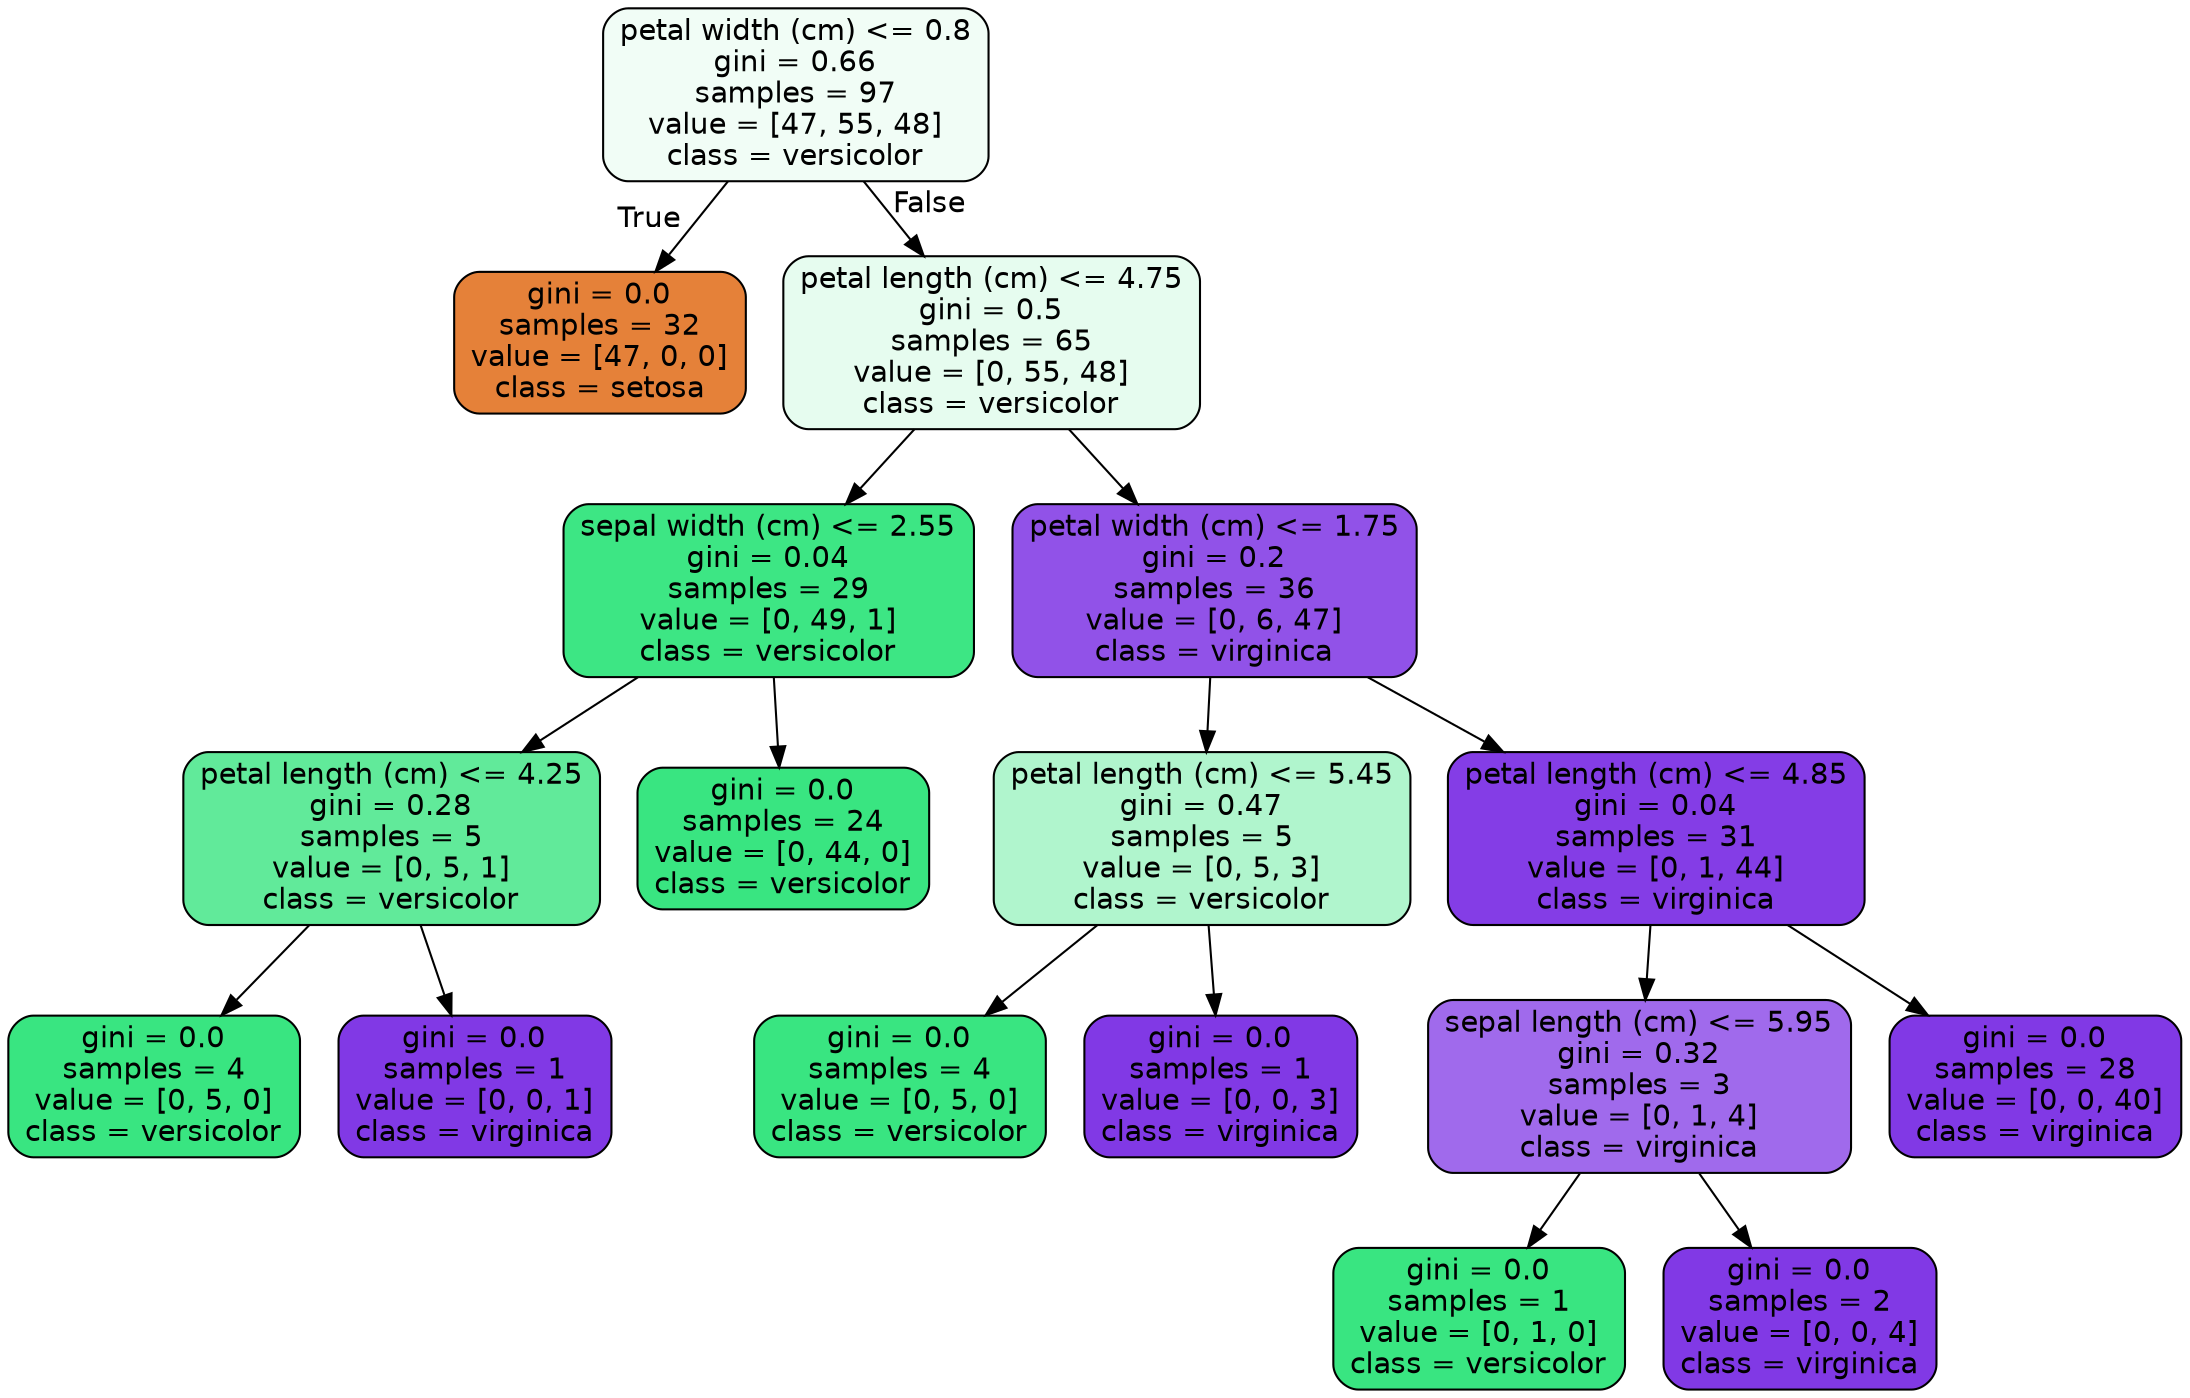digraph Tree {
node [shape=box, style="filled, rounded", color="black", fontname=helvetica] ;
edge [fontname=helvetica] ;
0 [label="petal width (cm) <= 0.8\ngini = 0.66\nsamples = 97\nvalue = [47, 55, 48]\nclass = versicolor", fillcolor="#f1fdf6"] ;
1 [label="gini = 0.0\nsamples = 32\nvalue = [47, 0, 0]\nclass = setosa", fillcolor="#e58139"] ;
0 -> 1 [labeldistance=2.5, labelangle=45, headlabel="True"] ;
2 [label="petal length (cm) <= 4.75\ngini = 0.5\nsamples = 65\nvalue = [0, 55, 48]\nclass = versicolor", fillcolor="#e6fcef"] ;
0 -> 2 [labeldistance=2.5, labelangle=-45, headlabel="False"] ;
3 [label="sepal width (cm) <= 2.55\ngini = 0.04\nsamples = 29\nvalue = [0, 49, 1]\nclass = versicolor", fillcolor="#3de684"] ;
2 -> 3 ;
4 [label="petal length (cm) <= 4.25\ngini = 0.28\nsamples = 5\nvalue = [0, 5, 1]\nclass = versicolor", fillcolor="#61ea9a"] ;
3 -> 4 ;
5 [label="gini = 0.0\nsamples = 4\nvalue = [0, 5, 0]\nclass = versicolor", fillcolor="#39e581"] ;
4 -> 5 ;
6 [label="gini = 0.0\nsamples = 1\nvalue = [0, 0, 1]\nclass = virginica", fillcolor="#8139e5"] ;
4 -> 6 ;
7 [label="gini = 0.0\nsamples = 24\nvalue = [0, 44, 0]\nclass = versicolor", fillcolor="#39e581"] ;
3 -> 7 ;
8 [label="petal width (cm) <= 1.75\ngini = 0.2\nsamples = 36\nvalue = [0, 6, 47]\nclass = virginica", fillcolor="#9152e8"] ;
2 -> 8 ;
9 [label="petal length (cm) <= 5.45\ngini = 0.47\nsamples = 5\nvalue = [0, 5, 3]\nclass = versicolor", fillcolor="#b0f5cd"] ;
8 -> 9 ;
10 [label="gini = 0.0\nsamples = 4\nvalue = [0, 5, 0]\nclass = versicolor", fillcolor="#39e581"] ;
9 -> 10 ;
11 [label="gini = 0.0\nsamples = 1\nvalue = [0, 0, 3]\nclass = virginica", fillcolor="#8139e5"] ;
9 -> 11 ;
12 [label="petal length (cm) <= 4.85\ngini = 0.04\nsamples = 31\nvalue = [0, 1, 44]\nclass = virginica", fillcolor="#843de6"] ;
8 -> 12 ;
13 [label="sepal length (cm) <= 5.95\ngini = 0.32\nsamples = 3\nvalue = [0, 1, 4]\nclass = virginica", fillcolor="#a06aec"] ;
12 -> 13 ;
14 [label="gini = 0.0\nsamples = 1\nvalue = [0, 1, 0]\nclass = versicolor", fillcolor="#39e581"] ;
13 -> 14 ;
15 [label="gini = 0.0\nsamples = 2\nvalue = [0, 0, 4]\nclass = virginica", fillcolor="#8139e5"] ;
13 -> 15 ;
16 [label="gini = 0.0\nsamples = 28\nvalue = [0, 0, 40]\nclass = virginica", fillcolor="#8139e5"] ;
12 -> 16 ;
}